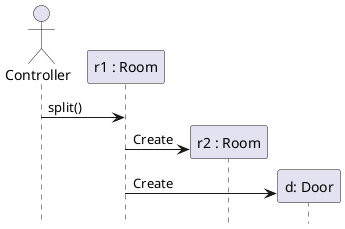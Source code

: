 @startuml
'https://plantuml.com/sequence-diagram

hide footbox
actor Controller
participant "r1 : Room" as r1



Controller -> r1: split()
create participant "r2 : Room" as r2
r1 -> r2: Create
create participant "d: Door" as d
r1 -> d: Create


@enduml
